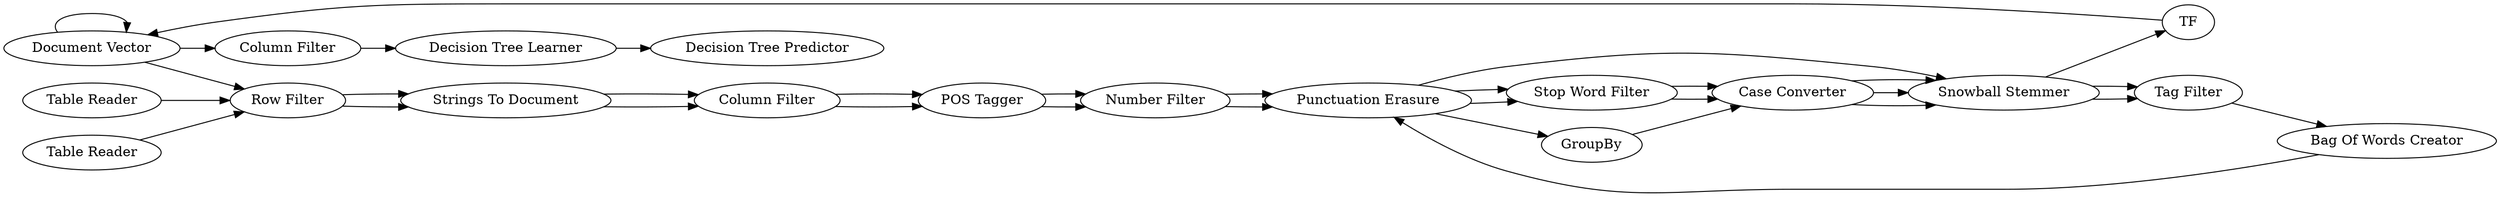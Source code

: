 digraph {
	21 [label="Color Manager"]
	95 [label="Column Filter"]
	33 [label="POS Tagger"]
	16 [label=TF]
	20 [label="Document Data Extractor"]
	21 [label="Document Vector"]
	20 [label="Row Filter"]
	22 [label="Column Filter"]
	23 [label="Strings To Document"]
	105 [label="Number Filter"]
	106 [label="Punctuation Erasure"]
	108 [label="Case Converter"]
	109 [label="Snowball Stemmer"]
	114 [label="Tag Filter"]
	115 [label="Stop Word Filter"]
	106 [label="Term To String"]
	107 [label=GroupBy]
	108 [label="Row Filter"]
	109 [label="Reference Row Filter"]
	110 [label="Bag Of Words Creator"]
	132 [label="Decision Tree Predictor"]
	146 [label="Decision Tree Learner"]
	20 [label="Row Filter"]
	22 [label="Column Filter"]
	23 [label="Strings To Document"]
	105 [label="Number Filter"]
	106 [label="Punctuation Erasure"]
	108 [label="Case Converter"]
	109 [label="Snowball Stemmer"]
	114 [label="Tag Filter"]
	115 [label="Stop Word Filter"]
	33 [label="POS Tagger"]
	154 [label="Table Reader"]
	155 [label="Table Reader"]
	16 -> 21
	21 -> 20
	20 -> 23
	23 -> 22
	105 -> 106
	106 -> 115
	108 -> 109
	109 -> 114
	115 -> 108
	106 -> 107
	106 -> 109
	107 -> 108
	108 -> 109
	110 -> 106
	20 -> 23
	23 -> 22
	105 -> 106
	106 -> 115
	108 -> 109
	109 -> 114
	115 -> 108
	21 -> 95
	95 -> 146
	33 -> 105
	21 -> 21
	22 -> 33
	114 -> 110
	109 -> 16
	146 -> 132
	22 -> 33
	33 -> 105
	154 -> 20
	155 -> 20
	rankdir=LR
}
